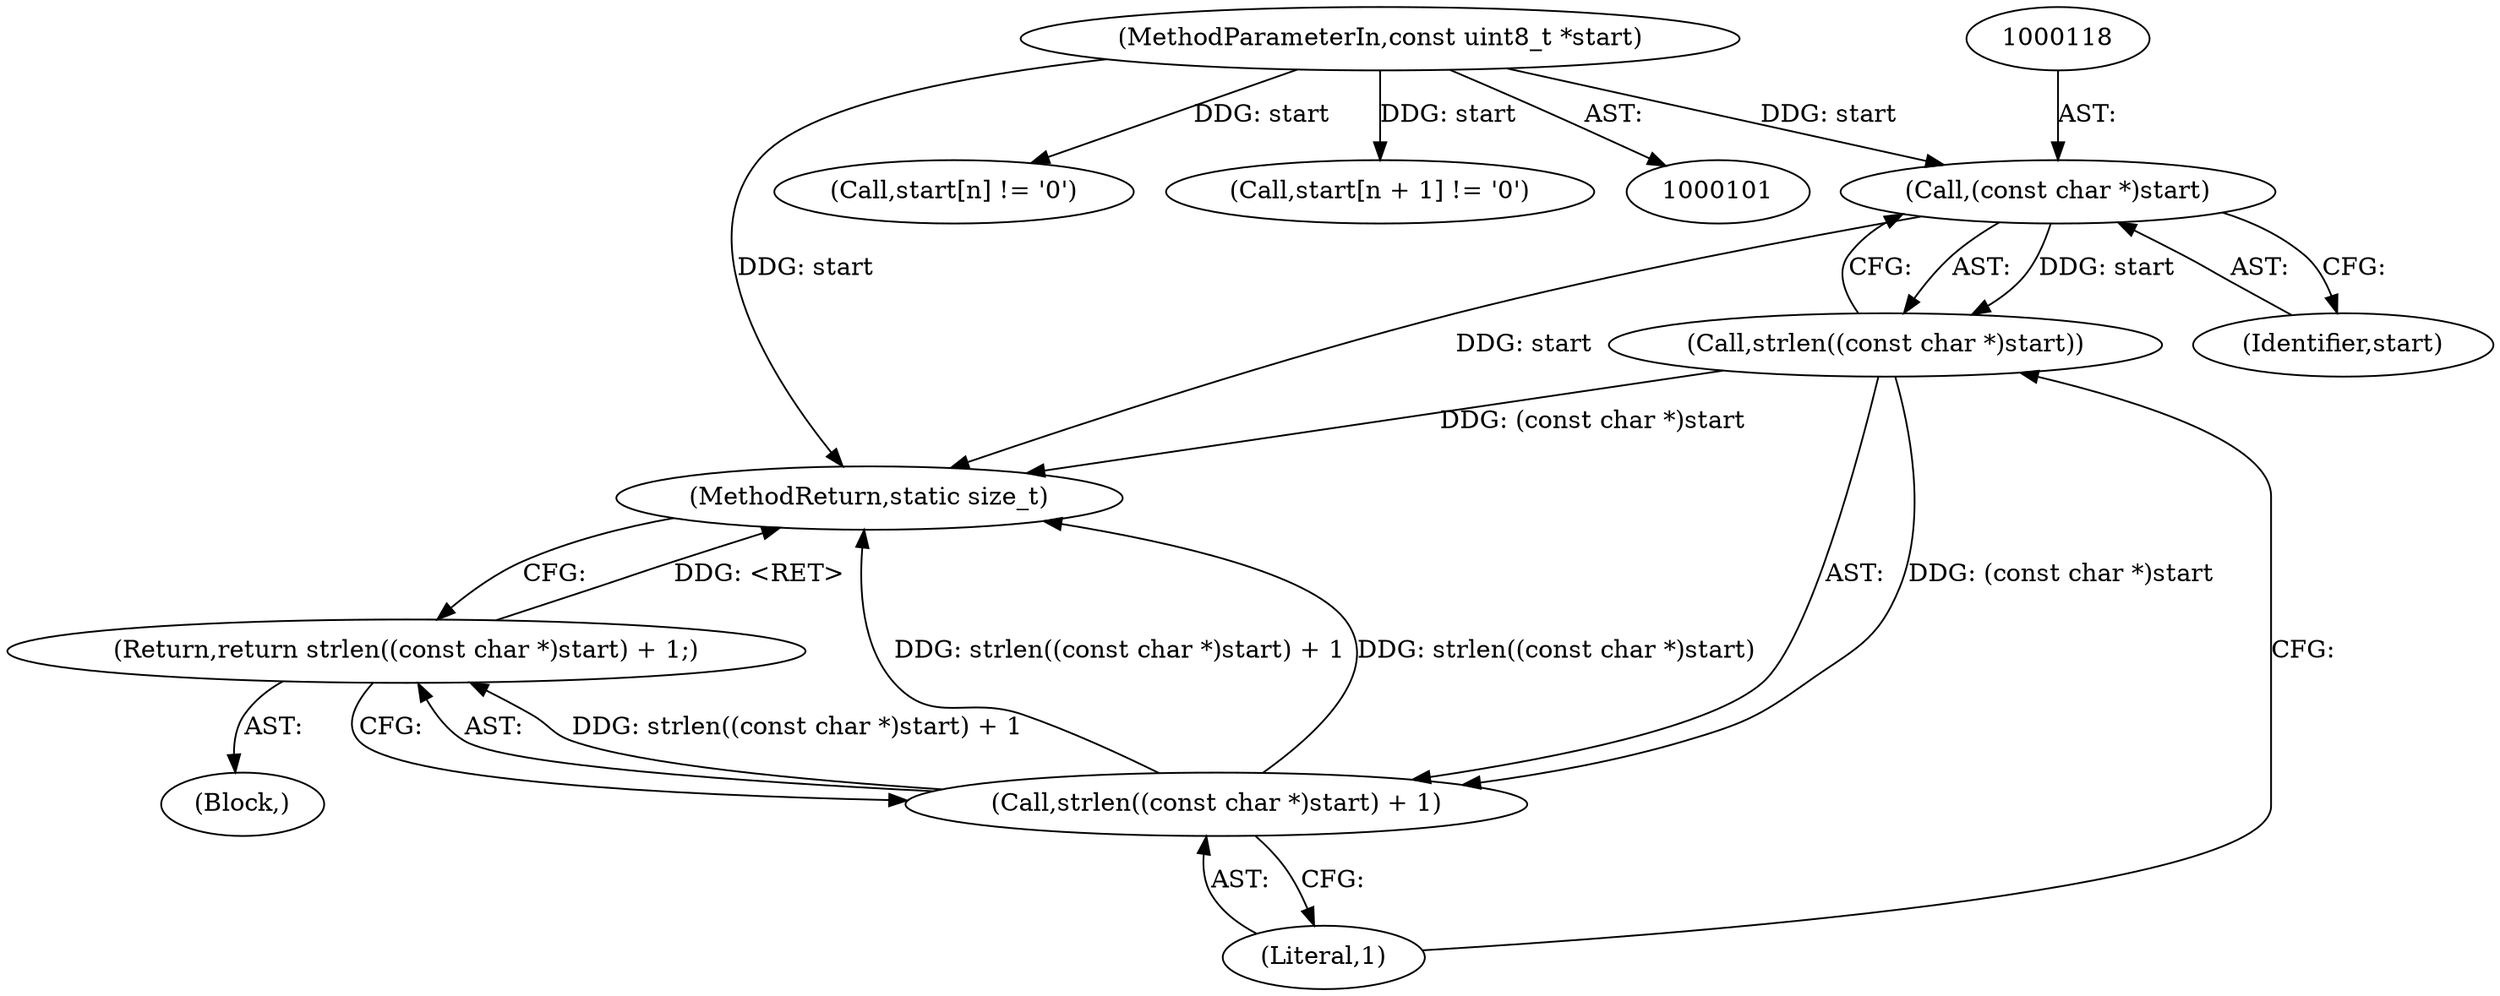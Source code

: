 digraph "1_Android_7a3246b870ddd11861eda2ab458b11d723c7f62c@pointer" {
"1000117" [label="(Call,(const char *)start)"];
"1000102" [label="(MethodParameterIn,const uint8_t *start)"];
"1000116" [label="(Call,strlen((const char *)start))"];
"1000115" [label="(Call,strlen((const char *)start) + 1)"];
"1000114" [label="(Return,return strlen((const char *)start) + 1;)"];
"1000114" [label="(Return,return strlen((const char *)start) + 1;)"];
"1000113" [label="(Block,)"];
"1000120" [label="(Literal,1)"];
"1000116" [label="(Call,strlen((const char *)start))"];
"1000147" [label="(MethodReturn,static size_t)"];
"1000102" [label="(MethodParameterIn,const uint8_t *start)"];
"1000127" [label="(Call,start[n] != '\0')"];
"1000119" [label="(Identifier,start)"];
"1000132" [label="(Call,start[n + 1] != '\0')"];
"1000115" [label="(Call,strlen((const char *)start) + 1)"];
"1000117" [label="(Call,(const char *)start)"];
"1000117" -> "1000116"  [label="AST: "];
"1000117" -> "1000119"  [label="CFG: "];
"1000118" -> "1000117"  [label="AST: "];
"1000119" -> "1000117"  [label="AST: "];
"1000116" -> "1000117"  [label="CFG: "];
"1000117" -> "1000147"  [label="DDG: start"];
"1000117" -> "1000116"  [label="DDG: start"];
"1000102" -> "1000117"  [label="DDG: start"];
"1000102" -> "1000101"  [label="AST: "];
"1000102" -> "1000147"  [label="DDG: start"];
"1000102" -> "1000127"  [label="DDG: start"];
"1000102" -> "1000132"  [label="DDG: start"];
"1000116" -> "1000115"  [label="AST: "];
"1000120" -> "1000116"  [label="CFG: "];
"1000116" -> "1000147"  [label="DDG: (const char *)start"];
"1000116" -> "1000115"  [label="DDG: (const char *)start"];
"1000115" -> "1000114"  [label="AST: "];
"1000115" -> "1000120"  [label="CFG: "];
"1000120" -> "1000115"  [label="AST: "];
"1000114" -> "1000115"  [label="CFG: "];
"1000115" -> "1000147"  [label="DDG: strlen((const char *)start) + 1"];
"1000115" -> "1000147"  [label="DDG: strlen((const char *)start)"];
"1000115" -> "1000114"  [label="DDG: strlen((const char *)start) + 1"];
"1000114" -> "1000113"  [label="AST: "];
"1000147" -> "1000114"  [label="CFG: "];
"1000114" -> "1000147"  [label="DDG: <RET>"];
}
